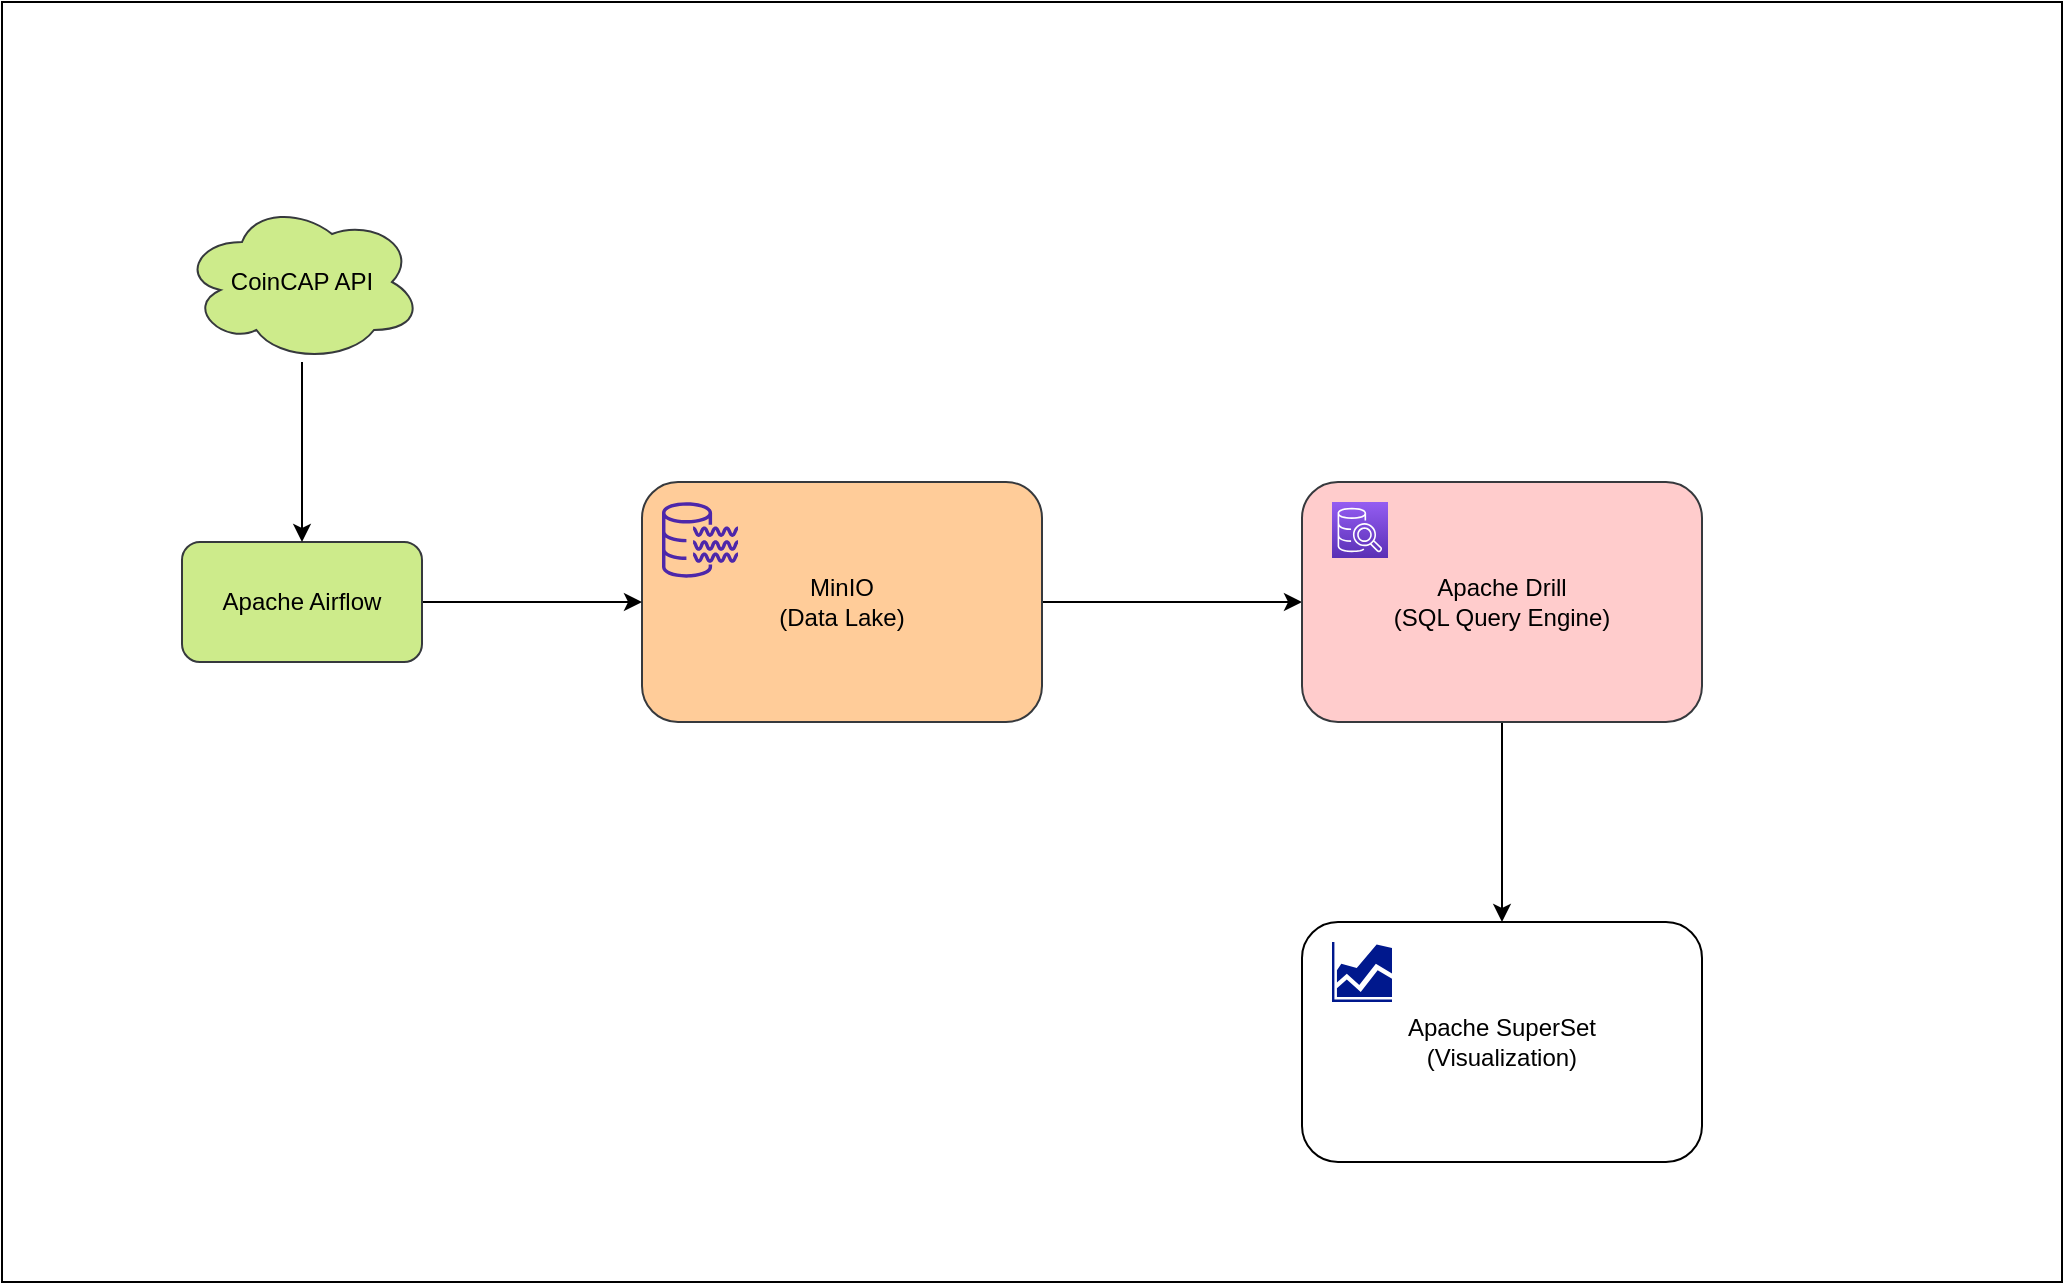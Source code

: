<mxfile>
    <diagram id="yd8bGGjE4_usiM6x73fB" name="Page-1">
        <mxGraphModel dx="1074" dy="453" grid="1" gridSize="10" guides="1" tooltips="1" connect="1" arrows="1" fold="1" page="1" pageScale="1" pageWidth="1600" pageHeight="900" math="0" shadow="0">
            <root>
                <mxCell id="0"/>
                <mxCell id="1" parent="0"/>
                <mxCell id="17" value="" style="rounded=0;whiteSpace=wrap;html=1;" parent="1" vertex="1">
                    <mxGeometry x="200" y="170" width="1030" height="640" as="geometry"/>
                </mxCell>
                <mxCell id="8" value="Apache SuperSet&lt;br&gt;(Visualization)" style="rounded=1;whiteSpace=wrap;html=1;" parent="1" vertex="1">
                    <mxGeometry x="850" y="630" width="200" height="120" as="geometry"/>
                </mxCell>
                <mxCell id="15" style="edgeStyle=none;html=1;" parent="1" source="7" target="9" edge="1">
                    <mxGeometry relative="1" as="geometry"/>
                </mxCell>
                <mxCell id="7" value="&lt;font color=&quot;#000000&quot;&gt;MinIO&lt;br&gt;(Data Lake)&lt;/font&gt;" style="rounded=1;whiteSpace=wrap;html=1;fillColor=#ffcc99;strokeColor=#36393d;" parent="1" vertex="1">
                    <mxGeometry x="520" y="410" width="200" height="120" as="geometry"/>
                </mxCell>
                <mxCell id="2" value="" style="sketch=0;outlineConnect=0;fontColor=#232F3E;gradientColor=none;fillColor=#4D27AA;strokeColor=none;dashed=0;verticalLabelPosition=bottom;verticalAlign=top;align=center;html=1;fontSize=12;fontStyle=0;aspect=fixed;pointerEvents=1;shape=mxgraph.aws4.data_lake_resource_icon;" parent="1" vertex="1">
                    <mxGeometry x="530" y="420" width="38" height="38" as="geometry"/>
                </mxCell>
                <mxCell id="3" value="" style="sketch=0;aspect=fixed;pointerEvents=1;shadow=0;dashed=0;html=1;strokeColor=none;labelPosition=center;verticalLabelPosition=bottom;verticalAlign=top;align=center;fillColor=#00188D;shape=mxgraph.mscae.general.graph" parent="1" vertex="1">
                    <mxGeometry x="865" y="640" width="30" height="30" as="geometry"/>
                </mxCell>
                <mxCell id="14" style="edgeStyle=none;html=1;exitX=1;exitY=0.5;exitDx=0;exitDy=0;" parent="1" source="5" target="7" edge="1">
                    <mxGeometry relative="1" as="geometry"/>
                </mxCell>
                <mxCell id="5" value="&lt;font color=&quot;#000000&quot;&gt;Apache Airflow&lt;/font&gt;" style="rounded=1;whiteSpace=wrap;html=1;fillColor=#cdeb8b;strokeColor=#36393d;" parent="1" vertex="1">
                    <mxGeometry x="290" y="440" width="120" height="60" as="geometry"/>
                </mxCell>
                <mxCell id="12" value="" style="edgeStyle=none;html=1;" parent="1" source="6" target="5" edge="1">
                    <mxGeometry relative="1" as="geometry"/>
                </mxCell>
                <mxCell id="6" value="CoinCAP API" style="ellipse;shape=cloud;whiteSpace=wrap;html=1;fillColor=#cdeb8b;strokeColor=#36393d;" parent="1" vertex="1">
                    <mxGeometry x="290" y="270" width="120" height="80" as="geometry"/>
                </mxCell>
                <mxCell id="16" style="edgeStyle=none;html=1;entryX=0.5;entryY=0;entryDx=0;entryDy=0;" parent="1" source="9" target="8" edge="1">
                    <mxGeometry relative="1" as="geometry"/>
                </mxCell>
                <mxCell id="9" value="&lt;font color=&quot;#000000&quot;&gt;Apache Drill&lt;br&gt;(SQL Query Engine)&lt;/font&gt;" style="rounded=1;whiteSpace=wrap;html=1;fillColor=#ffcccc;strokeColor=#36393d;" parent="1" vertex="1">
                    <mxGeometry x="850" y="410" width="200" height="120" as="geometry"/>
                </mxCell>
                <mxCell id="11" value="" style="sketch=0;points=[[0,0,0],[0.25,0,0],[0.5,0,0],[0.75,0,0],[1,0,0],[0,1,0],[0.25,1,0],[0.5,1,0],[0.75,1,0],[1,1,0],[0,0.25,0],[0,0.5,0],[0,0.75,0],[1,0.25,0],[1,0.5,0],[1,0.75,0]];outlineConnect=0;fontColor=#232F3E;gradientColor=#945DF2;gradientDirection=north;fillColor=#5A30B5;strokeColor=#ffffff;dashed=0;verticalLabelPosition=bottom;verticalAlign=top;align=center;html=1;fontSize=12;fontStyle=0;aspect=fixed;shape=mxgraph.aws4.resourceIcon;resIcon=mxgraph.aws4.sql_workbench;" parent="1" vertex="1">
                    <mxGeometry x="865" y="420" width="28" height="28" as="geometry"/>
                </mxCell>
                <mxCell id="18" value="&lt;font color=&quot;#ffffff&quot; size=&quot;1&quot;&gt;&lt;b style=&quot;font-size: 16px&quot;&gt;CoinCAP Data Project&lt;/b&gt;&lt;/font&gt;" style="text;html=1;strokeColor=none;fillColor=none;align=center;verticalAlign=middle;whiteSpace=wrap;rounded=0;fontColor=#000000;" parent="1" vertex="1">
                    <mxGeometry x="585" y="190" width="260" height="30" as="geometry"/>
                </mxCell>
            </root>
        </mxGraphModel>
    </diagram>
</mxfile>